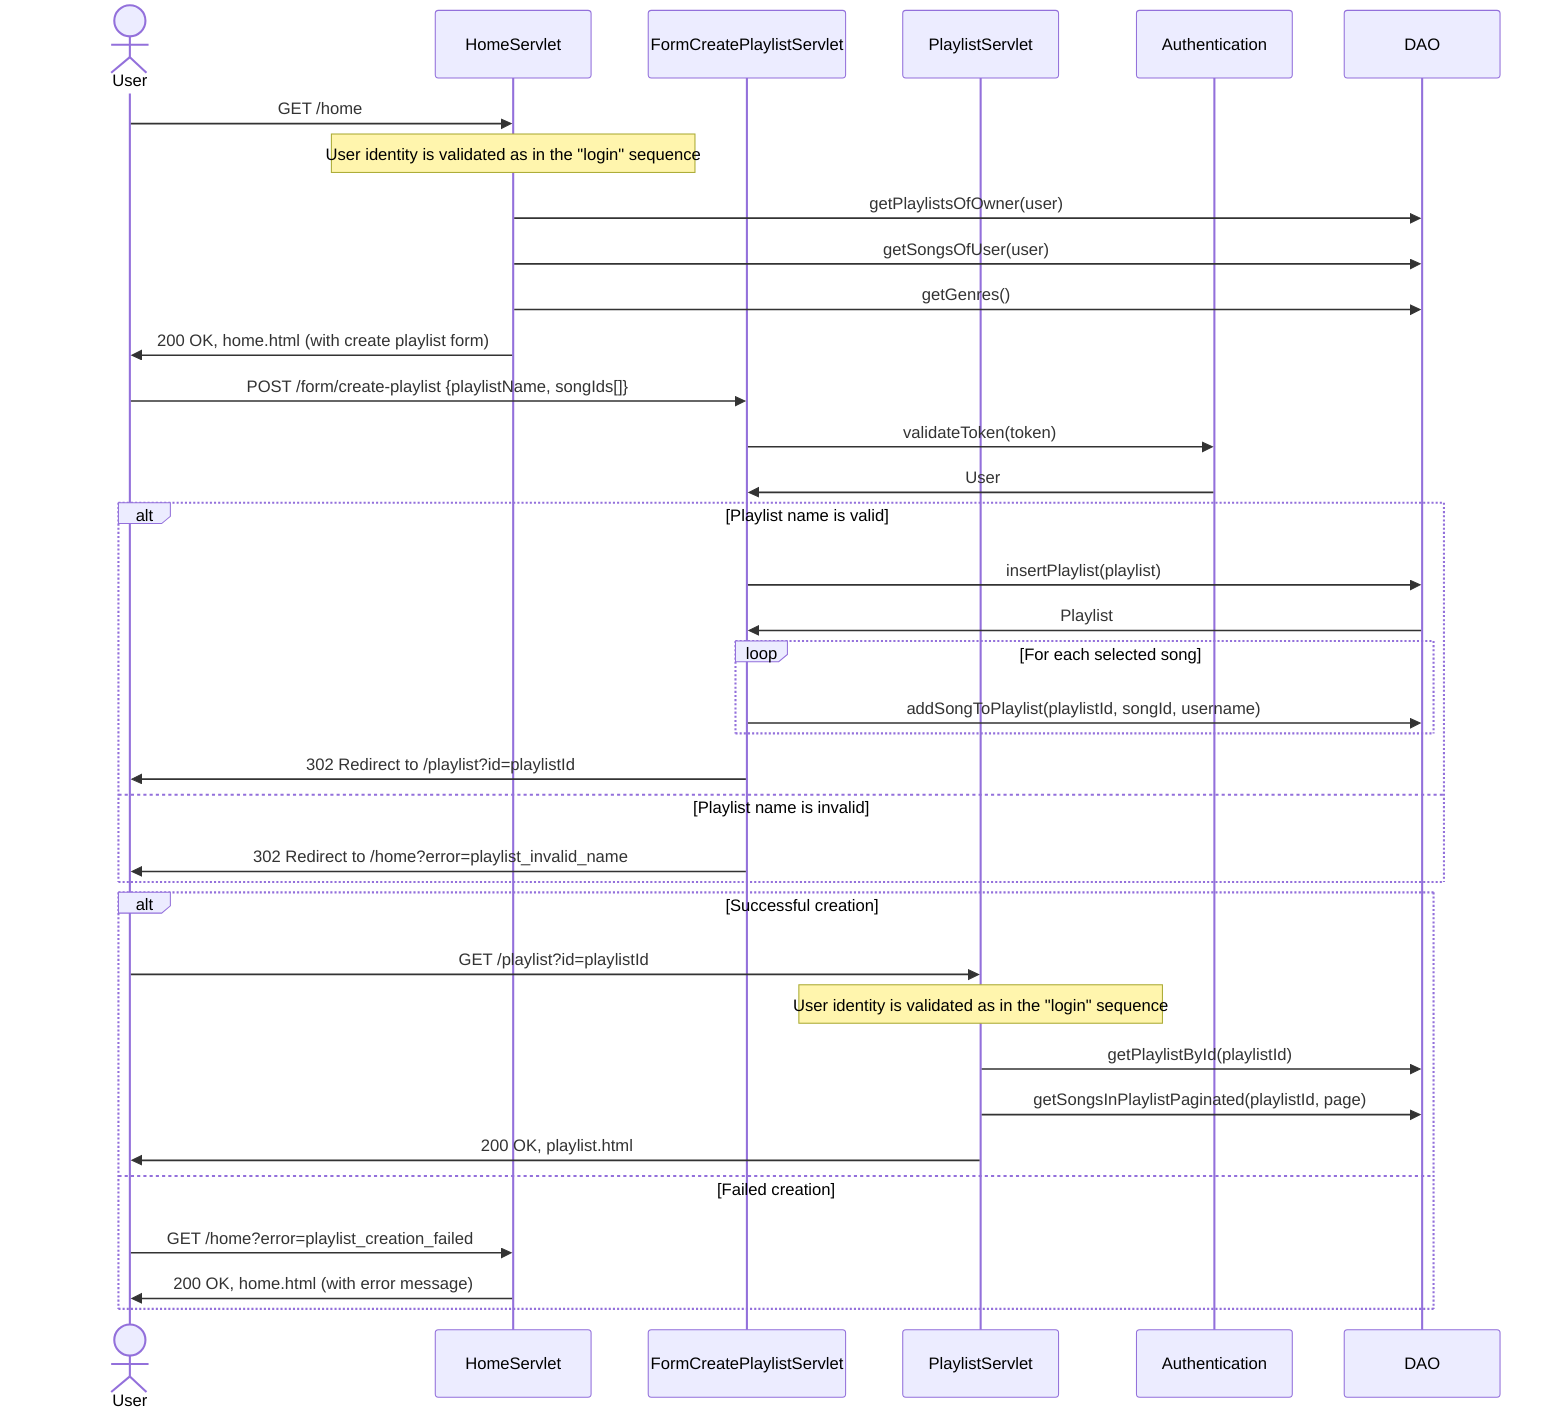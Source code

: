 sequenceDiagram
    actor User
    participant HomeServlet
    participant FormCreatePlaylistServlet
    participant PlaylistServlet
    participant Authentication
    participant DAO
    User->>HomeServlet: GET /home
    note over HomeServlet: User identity is validated as in the "login" sequence
    HomeServlet->>DAO: getPlaylistsOfOwner(user)
    HomeServlet->>DAO: getSongsOfUser(user)
    HomeServlet->>DAO: getGenres()
    HomeServlet->>User: 200 OK, home.html (with create playlist form)
    User->>FormCreatePlaylistServlet: POST /form/create-playlist {playlistName, songIds[]}
    FormCreatePlaylistServlet->>Authentication: validateToken(token)
    Authentication->>FormCreatePlaylistServlet: User
    alt Playlist name is valid
        FormCreatePlaylistServlet->>DAO: insertPlaylist(playlist)
        DAO->>FormCreatePlaylistServlet: Playlist
        loop For each selected song
            FormCreatePlaylistServlet->>DAO: addSongToPlaylist(playlistId, songId, username)
        end
        FormCreatePlaylistServlet->>User: 302 Redirect to /playlist?id=playlistId
    else Playlist name is invalid
        FormCreatePlaylistServlet->>User: 302 Redirect to /home?error=playlist_invalid_name
    end
    alt Successful creation
        User->>PlaylistServlet: GET /playlist?id=playlistId
        note over PlaylistServlet: User identity is validated as in the "login" sequence
        PlaylistServlet->>DAO: getPlaylistById(playlistId)
        PlaylistServlet->>DAO: getSongsInPlaylistPaginated(playlistId, page)
        PlaylistServlet->>User: 200 OK, playlist.html
    else Failed creation
        User->>HomeServlet: GET /home?error=playlist_creation_failed
        HomeServlet->>User: 200 OK, home.html (with error message)
    end